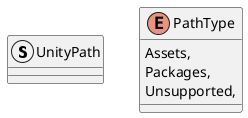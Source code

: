 @startuml
struct UnityPath {
}
enum PathType {
    Assets,
    Packages,
    Unsupported,
}
@enduml

